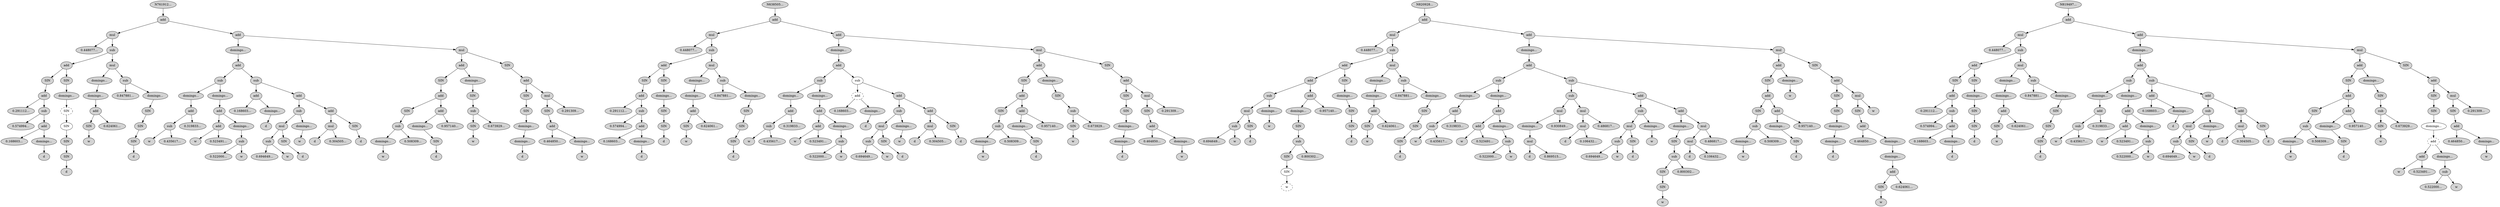 digraph Population_14 {
N761912[ style="filled"  label="N761912..."];
N761912 -> N761913;
N761913[ style="filled"  label="add"];
N761913 -> N761914;
N761914[ style="filled"  label="mul"];
N761914 -> N761915;
N761915[ style="filled"  label="0.448077..."];
N761914 -> N761916;
N761916[ style="filled"  label="sub"];
N761916 -> N761917;
N761917[ style="filled"  label="add"];
N761917 -> N761918;
N761918[ style="filled"  label="SIN"];
N761918 -> N761919;
N761919[ style="filled"  label="add"];
N761919 -> N761920;
N761920[ style="filled"  label="0.291112..."];
N761919 -> N761921;
N761921[ style="filled"  label="sub"];
N761921 -> N761922;
N761922[ style="filled"  label="0.574994..."];
N761921 -> N761923;
N761923[ style="filled"  label="add"];
N761923 -> N761924;
N761924[ style="filled"  label="0.168603..."];
N761923 -> N761925;
N761925[ style="filled"  label="domingo..."];
N761925 -> N761926;
N761926[ style="filled"  label="d"];
N761917 -> N761927;
N761927[ style="filled"  label="SIN"];
N761927 -> N761928;
N761928[ style="filled"  label="domingo..."];
N761928 -> N761929;
N761929[ style="dashed"  label="SIN"];
N761929 -> N761819;
N761819[ style="solid"  label="SIN"];
N761819 -> N761820;
N761820[ style="filled"  label="SIN"];
N761820 -> N761821;
N761821[ style="filled"  label="SIN"];
N761821 -> N761822;
N761822[ style="filled"  label="d"];
N761916 -> N761932;
N761932[ style="filled"  label="mul"];
N761932 -> N761933;
N761933[ style="filled"  label="domingo..."];
N761933 -> N761934;
N761934[ style="filled"  label="domingo..."];
N761934 -> N761935;
N761935[ style="filled"  label="add"];
N761935 -> N761936;
N761936[ style="filled"  label="SIN"];
N761936 -> N761937;
N761937[ style="filled"  label="w"];
N761935 -> N761938;
N761938[ style="filled"  label="0.624061..."];
N761932 -> N761939;
N761939[ style="filled"  label="sub"];
N761939 -> N761940;
N761940[ style="filled"  label="0.847881..."];
N761939 -> N761941;
N761941[ style="filled"  label="domingo..."];
N761941 -> N761942;
N761942[ style="filled"  label="SIN"];
N761942 -> N761943;
N761943[ style="filled"  label="SIN"];
N761943 -> N761944;
N761944[ style="filled"  label="SIN"];
N761944 -> N761945;
N761945[ style="filled"  label="d"];
N761913 -> N761946;
N761946[ style="filled"  label="add"];
N761946 -> N761947;
N761947[ style="filled"  label="domingo..."];
N761947 -> N761948;
N761948[ style="filled"  label="add"];
N761948 -> N761949;
N761949[ style="filled"  label="sub"];
N761949 -> N761950;
N761950[ style="filled"  label="domingo..."];
N761950 -> N761951;
N761951[ style="filled"  label="add"];
N761951 -> N761952;
N761952[ style="filled"  label="sub"];
N761952 -> N761953;
N761953[ style="filled"  label="w"];
N761952 -> N761954;
N761954[ style="filled"  label="0.435617..."];
N761951 -> N761955;
N761955[ style="filled"  label="0.319833..."];
N761949 -> N761956;
N761956[ style="filled"  label="domingo..."];
N761956 -> N761957;
N761957[ style="filled"  label="add"];
N761957 -> N761958;
N761958[ style="filled"  label="add"];
N761958 -> N761959;
N761959[ style="filled"  label="w"];
N761958 -> N761960;
N761960[ style="filled"  label="0.523491..."];
N761957 -> N761961;
N761961[ style="filled"  label="domingo..."];
N761961 -> N761962;
N761962[ style="filled"  label="sub"];
N761962 -> N761963;
N761963[ style="filled"  label="0.522000..."];
N761962 -> N761964;
N761964[ style="filled"  label="w"];
N761948 -> N761965;
N761965[ style="filled"  label="sub"];
N761965 -> N761966;
N761966[ style="filled"  label="add"];
N761966 -> N761967;
N761967[ style="filled"  label="0.168603..."];
N761966 -> N761968;
N761968[ style="filled"  label="domingo..."];
N761968 -> N761969;
N761969[ style="filled"  label="d"];
N761965 -> N761970;
N761970[ style="filled"  label="add"];
N761970 -> N761971;
N761971[ style="filled"  label="sub"];
N761971 -> N761972;
N761972[ style="filled"  label="mul"];
N761972 -> N761973;
N761973[ style="filled"  label="sub"];
N761973 -> N761974;
N761974[ style="filled"  label="0.694649..."];
N761973 -> N761975;
N761975[ style="filled"  label="w"];
N761972 -> N761976;
N761976[ style="filled"  label="SIN"];
N761976 -> N761977;
N761977[ style="filled"  label="d"];
N761971 -> N761978;
N761978[ style="filled"  label="domingo..."];
N761978 -> N761979;
N761979[ style="filled"  label="w"];
N761970 -> N761980;
N761980[ style="filled"  label="add"];
N761980 -> N761981;
N761981[ style="filled"  label="mul"];
N761981 -> N761982;
N761982[ style="filled"  label="d"];
N761981 -> N761983;
N761983[ style="filled"  label="0.304505..."];
N761980 -> N761984;
N761984[ style="filled"  label="SIN"];
N761984 -> N761985;
N761985[ style="filled"  label="d"];
N761946 -> N761986;
N761986[ style="filled"  label="mul"];
N761986 -> N761987;
N761987[ style="filled"  label="add"];
N761987 -> N761988;
N761988[ style="filled"  label="SIN"];
N761988 -> N761989;
N761989[ style="filled"  label="add"];
N761989 -> N761990;
N761990[ style="filled"  label="SIN"];
N761990 -> N761991;
N761991[ style="filled"  label="sub"];
N761991 -> N761992;
N761992[ style="filled"  label="domingo..."];
N761992 -> N761993;
N761993[ style="filled"  label="w"];
N761991 -> N761994;
N761994[ style="filled"  label="0.508309..."];
N761989 -> N761995;
N761995[ style="filled"  label="add"];
N761995 -> N761996;
N761996[ style="filled"  label="domingo..."];
N761996 -> N761997;
N761997[ style="filled"  label="SIN"];
N761997 -> N761998;
N761998[ style="filled"  label="d"];
N761995 -> N761999;
N761999[ style="filled"  label="0.957140..."];
N761987 -> N762000;
N762000[ style="filled"  label="domingo..."];
N762000 -> N762001;
N762001[ style="filled"  label="SIN"];
N762001 -> N762002;
N762002[ style="filled"  label="sub"];
N762002 -> N762003;
N762003[ style="filled"  label="SIN"];
N762003 -> N762004;
N762004[ style="filled"  label="w"];
N762002 -> N762005;
N762005[ style="filled"  label="0.673929..."];
N761986 -> N762006;
N762006[ style="filled"  label="SIN"];
N762006 -> N762007;
N762007[ style="filled"  label="add"];
N762007 -> N762008;
N762008[ style="filled"  label="SIN"];
N762008 -> N762009;
N762009[ style="filled"  label="SIN"];
N762009 -> N762010;
N762010[ style="filled"  label="domingo..."];
N762010 -> N762011;
N762011[ style="filled"  label="domingo..."];
N762011 -> N762012;
N762012[ style="filled"  label="d"];
N762007 -> N762013;
N762013[ style="filled"  label="mul"];
N762013 -> N762014;
N762014[ style="filled"  label="SIN"];
N762014 -> N762015;
N762015[ style="filled"  label="add"];
N762015 -> N762016;
N762016[ style="filled"  label="0.464850..."];
N762015 -> N762017;
N762017[ style="filled"  label="domingo..."];
N762017 -> N762018;
N762018[ style="filled"  label="w"];
N762013 -> N762019;
N762019[ style="filled"  label="0.291309..."];

N638505[ style="filled"  label="N638505..."];
N638505 -> N638506;
N638506[ style="filled"  label="add"];
N638506 -> N638507;
N638507[ style="filled"  label="mul"];
N638507 -> N638508;
N638508[ style="filled"  label="0.448077..."];
N638507 -> N638509;
N638509[ style="filled"  label="sub"];
N638509 -> N638510;
N638510[ style="filled"  label="add"];
N638510 -> N638511;
N638511[ style="filled"  label="SIN"];
N638511 -> N638512;
N638512[ style="filled"  label="add"];
N638512 -> N638513;
N638513[ style="filled"  label="0.291112..."];
N638512 -> N638514;
N638514[ style="filled"  label="sub"];
N638514 -> N638515;
N638515[ style="filled"  label="0.574994..."];
N638514 -> N638516;
N638516[ style="filled"  label="add"];
N638516 -> N638517;
N638517[ style="filled"  label="0.168603..."];
N638516 -> N638518;
N638518[ style="filled"  label="domingo..."];
N638518 -> N638519;
N638519[ style="filled"  label="d"];
N638510 -> N638520;
N638520[ style="filled"  label="SIN"];
N638520 -> N638521;
N638521[ style="filled"  label="domingo..."];
N638521 -> N638522;
N638522[ style="filled"  label="SIN"];
N638522 -> N638523;
N638523[ style="filled"  label="SIN"];
N638523 -> N638524;
N638524[ style="filled"  label="d"];
N638509 -> N638525;
N638525[ style="filled"  label="mul"];
N638525 -> N638526;
N638526[ style="filled"  label="domingo..."];
N638526 -> N638527;
N638527[ style="filled"  label="domingo..."];
N638527 -> N638528;
N638528[ style="filled"  label="add"];
N638528 -> N638529;
N638529[ style="filled"  label="SIN"];
N638529 -> N638530;
N638530[ style="filled"  label="w"];
N638528 -> N638531;
N638531[ style="filled"  label="0.624061..."];
N638525 -> N638532;
N638532[ style="filled"  label="sub"];
N638532 -> N638533;
N638533[ style="filled"  label="0.847881..."];
N638532 -> N638534;
N638534[ style="filled"  label="domingo..."];
N638534 -> N638535;
N638535[ style="filled"  label="SIN"];
N638535 -> N638536;
N638536[ style="filled"  label="SIN"];
N638536 -> N638537;
N638537[ style="filled"  label="SIN"];
N638537 -> N638538;
N638538[ style="filled"  label="d"];
N638506 -> N638539;
N638539[ style="filled"  label="add"];
N638539 -> N638540;
N638540[ style="filled"  label="domingo..."];
N638540 -> N638541;
N638541[ style="filled"  label="add"];
N638541 -> N638542;
N638542[ style="filled"  label="sub"];
N638542 -> N638543;
N638543[ style="filled"  label="domingo..."];
N638543 -> N638544;
N638544[ style="filled"  label="add"];
N638544 -> N638545;
N638545[ style="filled"  label="sub"];
N638545 -> N638546;
N638546[ style="filled"  label="w"];
N638545 -> N638547;
N638547[ style="filled"  label="0.435617..."];
N638544 -> N638548;
N638548[ style="filled"  label="0.319833..."];
N638542 -> N638549;
N638549[ style="filled"  label="domingo..."];
N638549 -> N638550;
N638550[ style="filled"  label="add"];
N638550 -> N638551;
N638551[ style="filled"  label="add"];
N638551 -> N638552;
N638552[ style="filled"  label="w"];
N638551 -> N638553;
N638553[ style="filled"  label="0.523491..."];
N638550 -> N638554;
N638554[ style="filled"  label="domingo..."];
N638554 -> N638555;
N638555[ style="filled"  label="sub"];
N638555 -> N638556;
N638556[ style="filled"  label="0.522000..."];
N638555 -> N638557;
N638557[ style="filled"  label="w"];
N638541 -> N638558;
N638558[ style="solid"  label="sub"];
N638558 -> N638629;
N638629[ style="dashed"  label="add"];
N638629 -> N638630;
N638630[ style="filled"  label="0.168603..."];
N638629 -> N638631;
N638631[ style="filled"  label="domingo..."];
N638631 -> N638632;
N638632[ style="filled"  label="d"];
N638558 -> N638568;
N638568[ style="filled"  label="add"];
N638568 -> N638569;
N638569[ style="filled"  label="sub"];
N638569 -> N638570;
N638570[ style="filled"  label="mul"];
N638570 -> N638571;
N638571[ style="filled"  label="sub"];
N638571 -> N638572;
N638572[ style="filled"  label="0.694649..."];
N638571 -> N638573;
N638573[ style="filled"  label="w"];
N638570 -> N638574;
N638574[ style="filled"  label="SIN"];
N638574 -> N638575;
N638575[ style="filled"  label="d"];
N638569 -> N638576;
N638576[ style="filled"  label="domingo..."];
N638576 -> N638577;
N638577[ style="filled"  label="w"];
N638568 -> N638578;
N638578[ style="filled"  label="add"];
N638578 -> N638579;
N638579[ style="filled"  label="mul"];
N638579 -> N638580;
N638580[ style="filled"  label="d"];
N638579 -> N638581;
N638581[ style="filled"  label="0.304505..."];
N638578 -> N638582;
N638582[ style="filled"  label="SIN"];
N638582 -> N638583;
N638583[ style="filled"  label="d"];
N638539 -> N638584;
N638584[ style="filled"  label="mul"];
N638584 -> N638585;
N638585[ style="filled"  label="add"];
N638585 -> N638586;
N638586[ style="filled"  label="SIN"];
N638586 -> N638587;
N638587[ style="filled"  label="add"];
N638587 -> N638588;
N638588[ style="filled"  label="SIN"];
N638588 -> N638589;
N638589[ style="filled"  label="sub"];
N638589 -> N638590;
N638590[ style="filled"  label="domingo..."];
N638590 -> N638591;
N638591[ style="filled"  label="w"];
N638589 -> N638592;
N638592[ style="filled"  label="0.508309..."];
N638587 -> N638593;
N638593[ style="filled"  label="add"];
N638593 -> N638594;
N638594[ style="filled"  label="domingo..."];
N638594 -> N638595;
N638595[ style="filled"  label="SIN"];
N638595 -> N638596;
N638596[ style="filled"  label="d"];
N638593 -> N638597;
N638597[ style="filled"  label="0.957140..."];
N638585 -> N638598;
N638598[ style="filled"  label="domingo..."];
N638598 -> N638599;
N638599[ style="filled"  label="SIN"];
N638599 -> N638600;
N638600[ style="filled"  label="sub"];
N638600 -> N638601;
N638601[ style="filled"  label="SIN"];
N638601 -> N638602;
N638602[ style="filled"  label="w"];
N638600 -> N638603;
N638603[ style="filled"  label="0.673929..."];
N638584 -> N638604;
N638604[ style="filled"  label="SIN"];
N638604 -> N638605;
N638605[ style="filled"  label="add"];
N638605 -> N638606;
N638606[ style="filled"  label="SIN"];
N638606 -> N638607;
N638607[ style="filled"  label="SIN"];
N638607 -> N638608;
N638608[ style="filled"  label="domingo..."];
N638608 -> N638609;
N638609[ style="filled"  label="domingo..."];
N638609 -> N638610;
N638610[ style="filled"  label="d"];
N638605 -> N638611;
N638611[ style="filled"  label="mul"];
N638611 -> N638612;
N638612[ style="filled"  label="SIN"];
N638612 -> N638613;
N638613[ style="filled"  label="add"];
N638613 -> N638614;
N638614[ style="filled"  label="0.464850..."];
N638613 -> N638615;
N638615[ style="filled"  label="domingo..."];
N638615 -> N638616;
N638616[ style="filled"  label="w"];
N638611 -> N638617;
N638617[ style="filled"  label="0.291309..."];

N820928[ style="filled"  label="N820928..."];
N820928 -> N820929;
N820929[ style="filled"  label="add"];
N820929 -> N820930;
N820930[ style="filled"  label="mul"];
N820930 -> N820931;
N820931[ style="filled"  label="0.448077..."];
N820930 -> N820932;
N820932[ style="filled"  label="sub"];
N820932 -> N820933;
N820933[ style="filled"  label="add"];
N820933 -> N820934;
N820934[ style="filled"  label="add"];
N820934 -> N820935;
N820935[ style="filled"  label="sub"];
N820935 -> N820936;
N820936[ style="filled"  label="mul"];
N820936 -> N820937;
N820937[ style="filled"  label="sub"];
N820937 -> N820938;
N820938[ style="filled"  label="0.694649..."];
N820937 -> N820939;
N820939[ style="filled"  label="w"];
N820936 -> N820940;
N820940[ style="filled"  label="SIN"];
N820940 -> N820941;
N820941[ style="filled"  label="d"];
N820935 -> N820942;
N820942[ style="filled"  label="domingo..."];
N820942 -> N820943;
N820943[ style="filled"  label="w"];
N820934 -> N820944;
N820944[ style="filled"  label="add"];
N820944 -> N820945;
N820945[ style="filled"  label="domingo..."];
N820945 -> N820946;
N820946[ style="filled"  label="SIN"];
N820946 -> N820947;
N820947[ style="filled"  label="sub"];
N820947 -> N820948;
N820948[ style="filled"  label="SIN"];
N820948 -> N820949;
N820949[ style="solid"  label="SIN"];
N820949 -> N821092;
N821092[ style="dashed"  label="w"];
N820947 -> N820951;
N820951[ style="filled"  label="0.800302..."];
N820944 -> N820952;
N820952[ style="filled"  label="0.957140..."];
N820933 -> N820953;
N820953[ style="filled"  label="SIN"];
N820953 -> N820954;
N820954[ style="filled"  label="domingo..."];
N820954 -> N820955;
N820955[ style="filled"  label="SIN"];
N820955 -> N820956;
N820956[ style="filled"  label="SIN"];
N820956 -> N820957;
N820957[ style="filled"  label="d"];
N820932 -> N820958;
N820958[ style="filled"  label="mul"];
N820958 -> N820959;
N820959[ style="filled"  label="domingo..."];
N820959 -> N820960;
N820960[ style="filled"  label="domingo..."];
N820960 -> N820961;
N820961[ style="filled"  label="add"];
N820961 -> N820962;
N820962[ style="filled"  label="SIN"];
N820962 -> N820963;
N820963[ style="filled"  label="w"];
N820961 -> N820964;
N820964[ style="filled"  label="0.624061..."];
N820958 -> N820965;
N820965[ style="filled"  label="sub"];
N820965 -> N820966;
N820966[ style="filled"  label="0.847881..."];
N820965 -> N820967;
N820967[ style="filled"  label="domingo..."];
N820967 -> N820968;
N820968[ style="filled"  label="SIN"];
N820968 -> N820969;
N820969[ style="filled"  label="SIN"];
N820969 -> N820970;
N820970[ style="filled"  label="SIN"];
N820970 -> N820971;
N820971[ style="filled"  label="d"];
N820929 -> N820972;
N820972[ style="filled"  label="add"];
N820972 -> N820973;
N820973[ style="filled"  label="domingo..."];
N820973 -> N820974;
N820974[ style="filled"  label="add"];
N820974 -> N820975;
N820975[ style="filled"  label="sub"];
N820975 -> N820976;
N820976[ style="filled"  label="domingo..."];
N820976 -> N820977;
N820977[ style="filled"  label="add"];
N820977 -> N820978;
N820978[ style="filled"  label="sub"];
N820978 -> N820979;
N820979[ style="filled"  label="w"];
N820978 -> N820980;
N820980[ style="filled"  label="0.435617..."];
N820977 -> N820981;
N820981[ style="filled"  label="0.319833..."];
N820975 -> N820982;
N820982[ style="filled"  label="domingo..."];
N820982 -> N820983;
N820983[ style="filled"  label="add"];
N820983 -> N820984;
N820984[ style="filled"  label="add"];
N820984 -> N820985;
N820985[ style="filled"  label="w"];
N820984 -> N820986;
N820986[ style="filled"  label="0.523491..."];
N820983 -> N820987;
N820987[ style="filled"  label="domingo..."];
N820987 -> N820988;
N820988[ style="filled"  label="sub"];
N820988 -> N820989;
N820989[ style="filled"  label="0.522000..."];
N820988 -> N820990;
N820990[ style="filled"  label="w"];
N820974 -> N820991;
N820991[ style="filled"  label="sub"];
N820991 -> N820992;
N820992[ style="filled"  label="sub"];
N820992 -> N820993;
N820993[ style="filled"  label="mul"];
N820993 -> N820994;
N820994[ style="filled"  label="domingo..."];
N820994 -> N820995;
N820995[ style="filled"  label="mul"];
N820995 -> N820996;
N820996[ style="filled"  label="d"];
N820995 -> N820997;
N820997[ style="filled"  label="0.869515..."];
N820993 -> N820998;
N820998[ style="filled"  label="0.930849..."];
N820992 -> N820999;
N820999[ style="filled"  label="mul"];
N820999 -> N821000;
N821000[ style="filled"  label="mul"];
N821000 -> N821001;
N821001[ style="filled"  label="d"];
N821000 -> N821002;
N821002[ style="filled"  label="0.106432..."];
N820999 -> N821003;
N821003[ style="filled"  label="0.486817..."];
N820991 -> N821004;
N821004[ style="filled"  label="add"];
N821004 -> N821005;
N821005[ style="filled"  label="sub"];
N821005 -> N821006;
N821006[ style="filled"  label="mul"];
N821006 -> N821007;
N821007[ style="filled"  label="sub"];
N821007 -> N821008;
N821008[ style="filled"  label="0.694649..."];
N821007 -> N821009;
N821009[ style="filled"  label="w"];
N821006 -> N821010;
N821010[ style="filled"  label="SIN"];
N821010 -> N821011;
N821011[ style="filled"  label="d"];
N821005 -> N821012;
N821012[ style="filled"  label="domingo..."];
N821012 -> N821013;
N821013[ style="filled"  label="w"];
N821004 -> N821014;
N821014[ style="filled"  label="add"];
N821014 -> N821015;
N821015[ style="filled"  label="domingo..."];
N821015 -> N821016;
N821016[ style="filled"  label="SIN"];
N821016 -> N821017;
N821017[ style="filled"  label="sub"];
N821017 -> N821018;
N821018[ style="filled"  label="SIN"];
N821018 -> N821019;
N821019[ style="filled"  label="SIN"];
N821019 -> N821020;
N821020[ style="filled"  label="w"];
N821017 -> N821021;
N821021[ style="filled"  label="0.800302..."];
N821014 -> N821022;
N821022[ style="filled"  label="mul"];
N821022 -> N821023;
N821023[ style="filled"  label="mul"];
N821023 -> N821024;
N821024[ style="filled"  label="d"];
N821023 -> N821025;
N821025[ style="filled"  label="0.106432..."];
N821022 -> N821026;
N821026[ style="filled"  label="0.486817..."];
N820972 -> N821027;
N821027[ style="filled"  label="mul"];
N821027 -> N821028;
N821028[ style="filled"  label="add"];
N821028 -> N821029;
N821029[ style="filled"  label="SIN"];
N821029 -> N821030;
N821030[ style="filled"  label="add"];
N821030 -> N821031;
N821031[ style="filled"  label="SIN"];
N821031 -> N821032;
N821032[ style="filled"  label="sub"];
N821032 -> N821033;
N821033[ style="filled"  label="domingo..."];
N821033 -> N821034;
N821034[ style="filled"  label="w"];
N821032 -> N821035;
N821035[ style="filled"  label="0.508309..."];
N821030 -> N821036;
N821036[ style="filled"  label="add"];
N821036 -> N821037;
N821037[ style="filled"  label="domingo..."];
N821037 -> N821038;
N821038[ style="filled"  label="SIN"];
N821038 -> N821039;
N821039[ style="filled"  label="d"];
N821036 -> N821040;
N821040[ style="filled"  label="0.957140..."];
N821028 -> N821041;
N821041[ style="filled"  label="domingo..."];
N821041 -> N821042;
N821042[ style="filled"  label="w"];
N821027 -> N821043;
N821043[ style="filled"  label="SIN"];
N821043 -> N821044;
N821044[ style="filled"  label="add"];
N821044 -> N821045;
N821045[ style="filled"  label="SIN"];
N821045 -> N821046;
N821046[ style="filled"  label="SIN"];
N821046 -> N821047;
N821047[ style="filled"  label="domingo..."];
N821047 -> N821048;
N821048[ style="filled"  label="domingo..."];
N821048 -> N821049;
N821049[ style="filled"  label="d"];
N821044 -> N821050;
N821050[ style="filled"  label="mul"];
N821050 -> N821051;
N821051[ style="filled"  label="SIN"];
N821051 -> N821052;
N821052[ style="filled"  label="add"];
N821052 -> N821053;
N821053[ style="filled"  label="0.464850..."];
N821052 -> N821054;
N821054[ style="filled"  label="domingo..."];
N821054 -> N821055;
N821055[ style="filled"  label="domingo..."];
N821055 -> N821056;
N821056[ style="filled"  label="add"];
N821056 -> N821057;
N821057[ style="filled"  label="SIN"];
N821057 -> N821058;
N821058[ style="filled"  label="w"];
N821056 -> N821059;
N821059[ style="filled"  label="0.624061..."];
N821050 -> N821060;
N821060[ style="filled"  label="w"];

N819497[ style="filled"  label="N819497..."];
N819497 -> N819498;
N819498[ style="filled"  label="add"];
N819498 -> N819499;
N819499[ style="filled"  label="mul"];
N819499 -> N819500;
N819500[ style="filled"  label="0.448077..."];
N819499 -> N819501;
N819501[ style="filled"  label="sub"];
N819501 -> N819502;
N819502[ style="filled"  label="add"];
N819502 -> N819503;
N819503[ style="filled"  label="SIN"];
N819503 -> N819504;
N819504[ style="filled"  label="add"];
N819504 -> N819505;
N819505[ style="filled"  label="0.291112..."];
N819504 -> N819506;
N819506[ style="filled"  label="sub"];
N819506 -> N819507;
N819507[ style="filled"  label="0.574994..."];
N819506 -> N819508;
N819508[ style="filled"  label="add"];
N819508 -> N819509;
N819509[ style="filled"  label="0.168603..."];
N819508 -> N819510;
N819510[ style="filled"  label="domingo..."];
N819510 -> N819511;
N819511[ style="filled"  label="d"];
N819502 -> N819512;
N819512[ style="filled"  label="SIN"];
N819512 -> N819513;
N819513[ style="filled"  label="domingo..."];
N819513 -> N819514;
N819514[ style="filled"  label="SIN"];
N819514 -> N819515;
N819515[ style="filled"  label="SIN"];
N819515 -> N819516;
N819516[ style="filled"  label="d"];
N819501 -> N819517;
N819517[ style="filled"  label="mul"];
N819517 -> N819518;
N819518[ style="filled"  label="domingo..."];
N819518 -> N819519;
N819519[ style="filled"  label="domingo..."];
N819519 -> N819520;
N819520[ style="filled"  label="add"];
N819520 -> N819521;
N819521[ style="filled"  label="SIN"];
N819521 -> N819522;
N819522[ style="filled"  label="w"];
N819520 -> N819523;
N819523[ style="filled"  label="0.624061..."];
N819517 -> N819524;
N819524[ style="filled"  label="sub"];
N819524 -> N819525;
N819525[ style="filled"  label="0.847881..."];
N819524 -> N819526;
N819526[ style="filled"  label="domingo..."];
N819526 -> N819527;
N819527[ style="filled"  label="SIN"];
N819527 -> N819528;
N819528[ style="filled"  label="SIN"];
N819528 -> N819529;
N819529[ style="filled"  label="SIN"];
N819529 -> N819530;
N819530[ style="filled"  label="d"];
N819498 -> N819531;
N819531[ style="filled"  label="add"];
N819531 -> N819532;
N819532[ style="filled"  label="domingo..."];
N819532 -> N819533;
N819533[ style="filled"  label="add"];
N819533 -> N819534;
N819534[ style="filled"  label="sub"];
N819534 -> N819535;
N819535[ style="filled"  label="domingo..."];
N819535 -> N819536;
N819536[ style="filled"  label="add"];
N819536 -> N819537;
N819537[ style="filled"  label="sub"];
N819537 -> N819538;
N819538[ style="filled"  label="w"];
N819537 -> N819539;
N819539[ style="filled"  label="0.435617..."];
N819536 -> N819540;
N819540[ style="filled"  label="0.319833..."];
N819534 -> N819541;
N819541[ style="filled"  label="domingo..."];
N819541 -> N819542;
N819542[ style="filled"  label="add"];
N819542 -> N819543;
N819543[ style="filled"  label="add"];
N819543 -> N819544;
N819544[ style="filled"  label="w"];
N819543 -> N819545;
N819545[ style="filled"  label="0.523491..."];
N819542 -> N819546;
N819546[ style="filled"  label="domingo..."];
N819546 -> N819547;
N819547[ style="filled"  label="sub"];
N819547 -> N819548;
N819548[ style="filled"  label="0.522000..."];
N819547 -> N819549;
N819549[ style="filled"  label="w"];
N819533 -> N819550;
N819550[ style="filled"  label="sub"];
N819550 -> N819551;
N819551[ style="filled"  label="add"];
N819551 -> N819552;
N819552[ style="filled"  label="0.168603..."];
N819551 -> N819553;
N819553[ style="filled"  label="domingo..."];
N819553 -> N819554;
N819554[ style="filled"  label="d"];
N819550 -> N819555;
N819555[ style="filled"  label="add"];
N819555 -> N819556;
N819556[ style="filled"  label="sub"];
N819556 -> N819557;
N819557[ style="filled"  label="mul"];
N819557 -> N819558;
N819558[ style="filled"  label="sub"];
N819558 -> N819559;
N819559[ style="filled"  label="0.694649..."];
N819558 -> N819560;
N819560[ style="filled"  label="w"];
N819557 -> N819561;
N819561[ style="filled"  label="SIN"];
N819561 -> N819562;
N819562[ style="filled"  label="d"];
N819556 -> N819563;
N819563[ style="filled"  label="domingo..."];
N819563 -> N819564;
N819564[ style="filled"  label="w"];
N819555 -> N819565;
N819565[ style="filled"  label="add"];
N819565 -> N819566;
N819566[ style="filled"  label="mul"];
N819566 -> N819567;
N819567[ style="filled"  label="d"];
N819566 -> N819568;
N819568[ style="filled"  label="0.304505..."];
N819565 -> N819569;
N819569[ style="filled"  label="SIN"];
N819569 -> N819570;
N819570[ style="filled"  label="d"];
N819531 -> N819571;
N819571[ style="filled"  label="mul"];
N819571 -> N819572;
N819572[ style="filled"  label="add"];
N819572 -> N819573;
N819573[ style="filled"  label="SIN"];
N819573 -> N819574;
N819574[ style="filled"  label="add"];
N819574 -> N819575;
N819575[ style="filled"  label="SIN"];
N819575 -> N819576;
N819576[ style="filled"  label="sub"];
N819576 -> N819577;
N819577[ style="filled"  label="domingo..."];
N819577 -> N819578;
N819578[ style="filled"  label="w"];
N819576 -> N819579;
N819579[ style="filled"  label="0.508309..."];
N819574 -> N819580;
N819580[ style="filled"  label="add"];
N819580 -> N819581;
N819581[ style="filled"  label="domingo..."];
N819581 -> N819582;
N819582[ style="filled"  label="SIN"];
N819582 -> N819583;
N819583[ style="filled"  label="d"];
N819580 -> N819584;
N819584[ style="filled"  label="0.957140..."];
N819572 -> N819585;
N819585[ style="filled"  label="domingo..."];
N819585 -> N819586;
N819586[ style="filled"  label="SIN"];
N819586 -> N819587;
N819587[ style="filled"  label="sub"];
N819587 -> N819588;
N819588[ style="filled"  label="SIN"];
N819588 -> N819589;
N819589[ style="filled"  label="w"];
N819587 -> N819590;
N819590[ style="filled"  label="0.673929..."];
N819571 -> N819591;
N819591[ style="filled"  label="SIN"];
N819591 -> N819592;
N819592[ style="filled"  label="add"];
N819592 -> N819593;
N819593[ style="filled"  label="SIN"];
N819593 -> N819594;
N819594[ style="filled"  label="SIN"];
N819594 -> N819595;
N819595[ style="solid"  label="domingo..."];
N819595 -> N819652;
N819652[ style="dashed"  label="add"];
N819652 -> N819653;
N819653[ style="filled"  label="add"];
N819653 -> N819654;
N819654[ style="filled"  label="w"];
N819653 -> N819655;
N819655[ style="filled"  label="0.523491..."];
N819652 -> N819656;
N819656[ style="filled"  label="domingo..."];
N819656 -> N819657;
N819657[ style="filled"  label="sub"];
N819657 -> N819658;
N819658[ style="filled"  label="0.522000..."];
N819657 -> N819659;
N819659[ style="filled"  label="w"];
N819592 -> N819598;
N819598[ style="filled"  label="mul"];
N819598 -> N819599;
N819599[ style="filled"  label="SIN"];
N819599 -> N819600;
N819600[ style="filled"  label="add"];
N819600 -> N819601;
N819601[ style="filled"  label="0.464850..."];
N819600 -> N819602;
N819602[ style="filled"  label="domingo..."];
N819602 -> N819603;
N819603[ style="filled"  label="w"];
N819598 -> N819604;
N819604[ style="filled"  label="0.291309..."];

}
